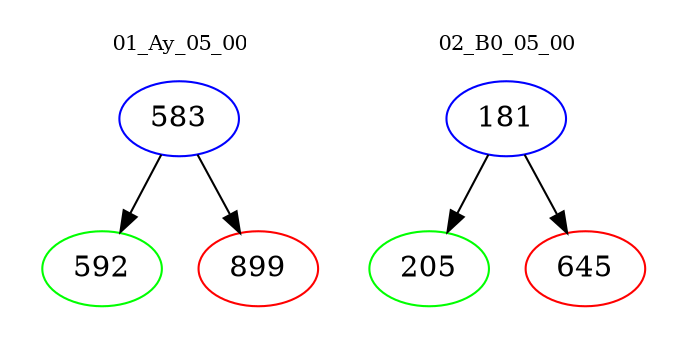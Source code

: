 digraph{
subgraph cluster_0 {
color = white
label = "01_Ay_05_00";
fontsize=10;
T0_583 [label="583", color="blue"]
T0_583 -> T0_592 [color="black"]
T0_592 [label="592", color="green"]
T0_583 -> T0_899 [color="black"]
T0_899 [label="899", color="red"]
}
subgraph cluster_1 {
color = white
label = "02_B0_05_00";
fontsize=10;
T1_181 [label="181", color="blue"]
T1_181 -> T1_205 [color="black"]
T1_205 [label="205", color="green"]
T1_181 -> T1_645 [color="black"]
T1_645 [label="645", color="red"]
}
}
